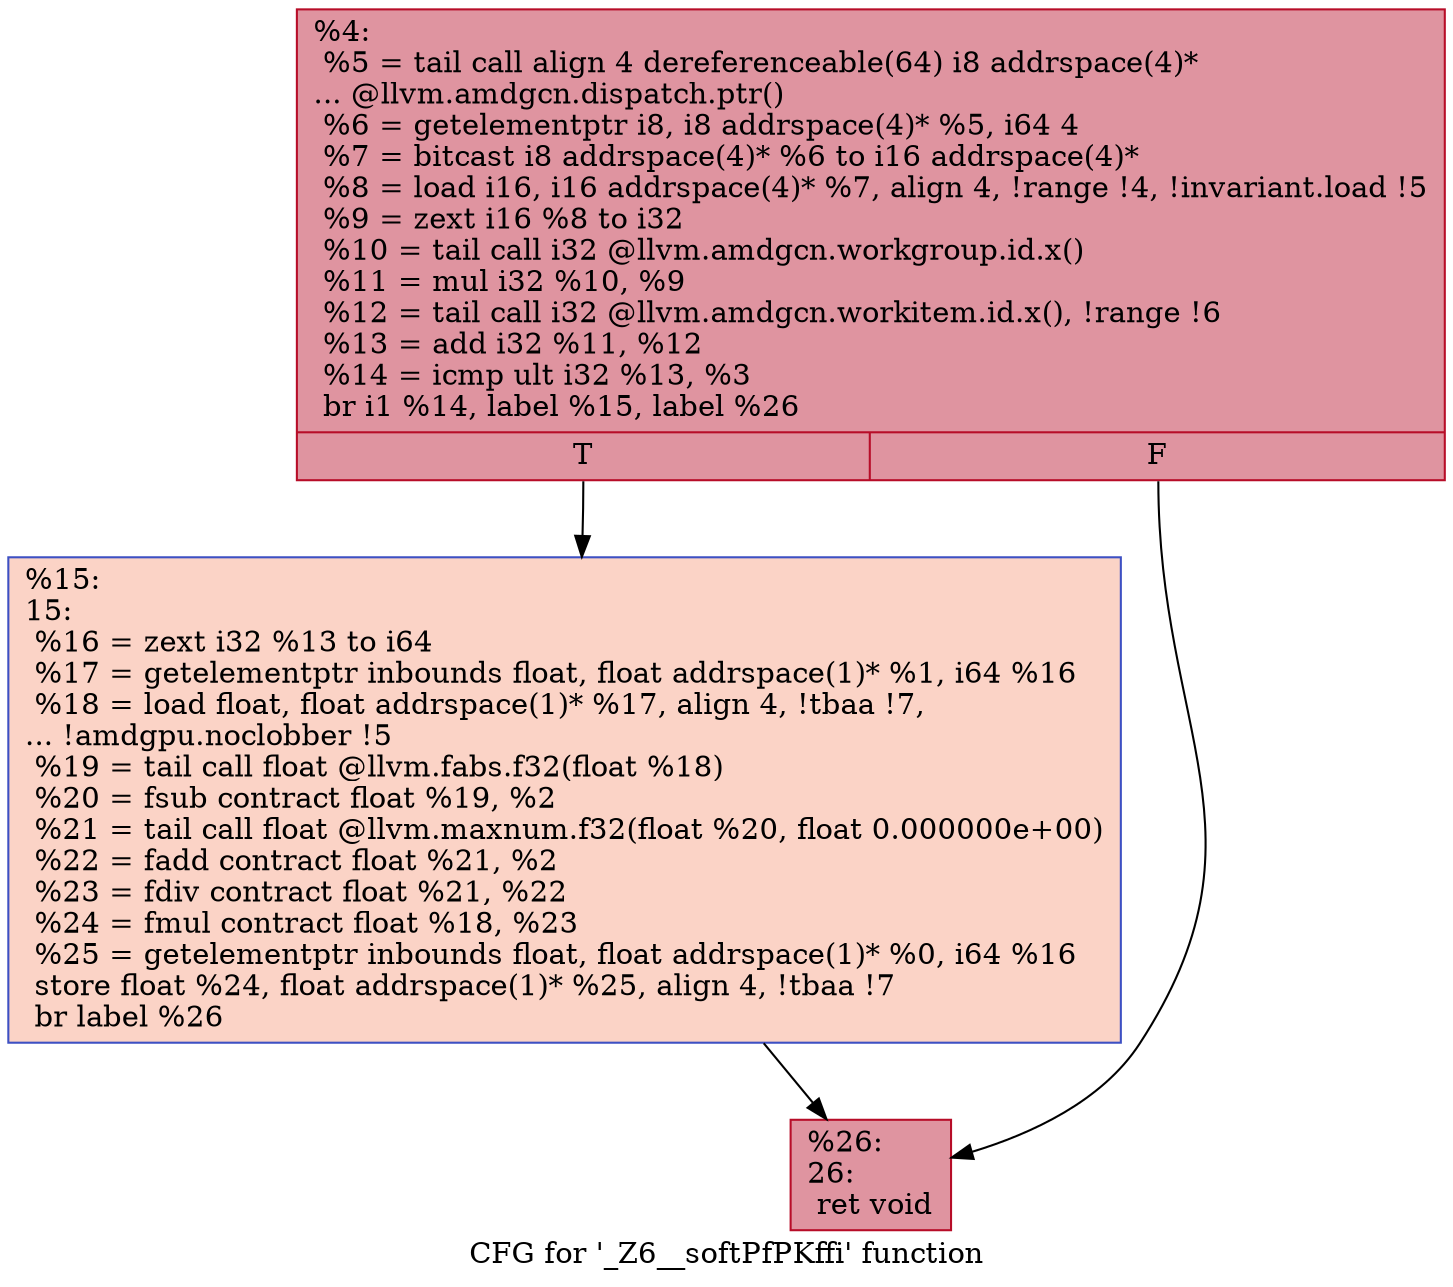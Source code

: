 digraph "CFG for '_Z6__softPfPKffi' function" {
	label="CFG for '_Z6__softPfPKffi' function";

	Node0x4d6e260 [shape=record,color="#b70d28ff", style=filled, fillcolor="#b70d2870",label="{%4:\l  %5 = tail call align 4 dereferenceable(64) i8 addrspace(4)*\l... @llvm.amdgcn.dispatch.ptr()\l  %6 = getelementptr i8, i8 addrspace(4)* %5, i64 4\l  %7 = bitcast i8 addrspace(4)* %6 to i16 addrspace(4)*\l  %8 = load i16, i16 addrspace(4)* %7, align 4, !range !4, !invariant.load !5\l  %9 = zext i16 %8 to i32\l  %10 = tail call i32 @llvm.amdgcn.workgroup.id.x()\l  %11 = mul i32 %10, %9\l  %12 = tail call i32 @llvm.amdgcn.workitem.id.x(), !range !6\l  %13 = add i32 %11, %12\l  %14 = icmp ult i32 %13, %3\l  br i1 %14, label %15, label %26\l|{<s0>T|<s1>F}}"];
	Node0x4d6e260:s0 -> Node0x4d70160;
	Node0x4d6e260:s1 -> Node0x4d701f0;
	Node0x4d70160 [shape=record,color="#3d50c3ff", style=filled, fillcolor="#f59c7d70",label="{%15:\l15:                                               \l  %16 = zext i32 %13 to i64\l  %17 = getelementptr inbounds float, float addrspace(1)* %1, i64 %16\l  %18 = load float, float addrspace(1)* %17, align 4, !tbaa !7,\l... !amdgpu.noclobber !5\l  %19 = tail call float @llvm.fabs.f32(float %18)\l  %20 = fsub contract float %19, %2\l  %21 = tail call float @llvm.maxnum.f32(float %20, float 0.000000e+00)\l  %22 = fadd contract float %21, %2\l  %23 = fdiv contract float %21, %22\l  %24 = fmul contract float %18, %23\l  %25 = getelementptr inbounds float, float addrspace(1)* %0, i64 %16\l  store float %24, float addrspace(1)* %25, align 4, !tbaa !7\l  br label %26\l}"];
	Node0x4d70160 -> Node0x4d701f0;
	Node0x4d701f0 [shape=record,color="#b70d28ff", style=filled, fillcolor="#b70d2870",label="{%26:\l26:                                               \l  ret void\l}"];
}
